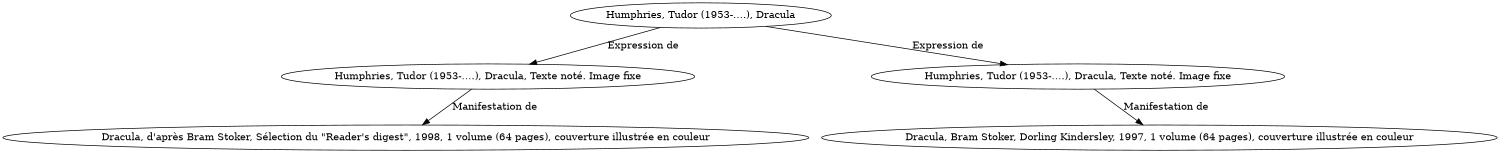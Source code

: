 // Notice UMLRM0034
digraph UMLRM0034 {
	size="10,10"
	UMLRM0034 [label="Humphries, Tudor (1953-….), Dracula"]
	UMLRM0035 [label="Humphries, Tudor (1953-….), Dracula, Texte noté. Image fixe"]
	UMLRM0034 -> UMLRM0035 [label="Expression de"]
	UMLRM0036 [label="Dracula, d'après Bram Stoker, Sélection du \"Reader's digest\", 1998, 1 volume (64 pages), couverture illustrée en couleur"]
	UMLRM0035 -> UMLRM0036 [label="Manifestation de"]
	UMLRM0161 [label="Humphries, Tudor (1953-….), Dracula, Texte noté. Image fixe"]
	UMLRM0034 -> UMLRM0161 [label="Expression de"]
	UMLRM0177 [label="Dracula, Bram Stoker, Dorling Kindersley, 1997, 1 volume (64 pages), couverture illustrée en couleur"]
	UMLRM0161 -> UMLRM0177 [label="Manifestation de"]
}
